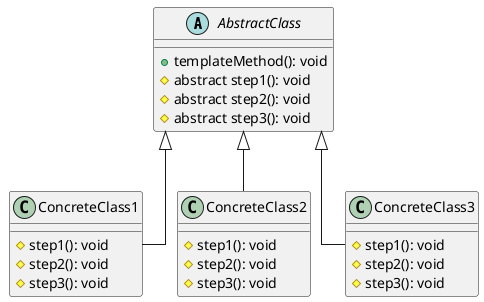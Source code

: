 @startuml
skinparam linetype ortho

abstract class AbstractClass {
  + templateMethod(): void
  # abstract step1(): void
  # abstract step2(): void
  # abstract step3(): void
}

class ConcreteClass1 {
  # step1(): void
  # step2(): void
  # step3(): void
}

class ConcreteClass2 {
  # step1(): void
  # step2(): void
  # step3(): void
}

class ConcreteClass3 {
  # step1(): void
  # step2(): void
  # step3(): void
}

ConcreteClass1 -up-|> AbstractClass
ConcreteClass2 -up-|> AbstractClass
ConcreteClass3 -up-|> AbstractClass

@enduml
